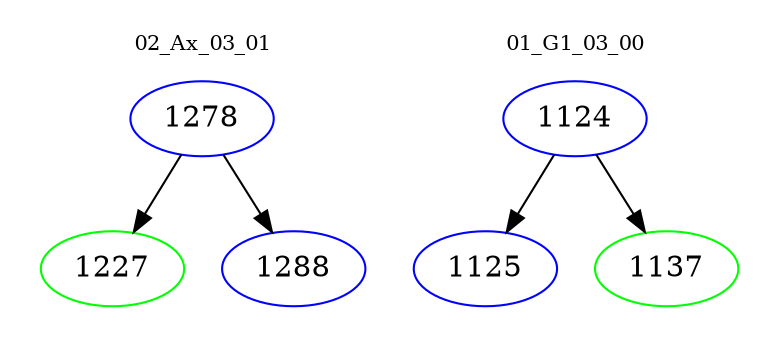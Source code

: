 digraph{
subgraph cluster_0 {
color = white
label = "02_Ax_03_01";
fontsize=10;
T0_1278 [label="1278", color="blue"]
T0_1278 -> T0_1227 [color="black"]
T0_1227 [label="1227", color="green"]
T0_1278 -> T0_1288 [color="black"]
T0_1288 [label="1288", color="blue"]
}
subgraph cluster_1 {
color = white
label = "01_G1_03_00";
fontsize=10;
T1_1124 [label="1124", color="blue"]
T1_1124 -> T1_1125 [color="black"]
T1_1125 [label="1125", color="blue"]
T1_1124 -> T1_1137 [color="black"]
T1_1137 [label="1137", color="green"]
}
}
